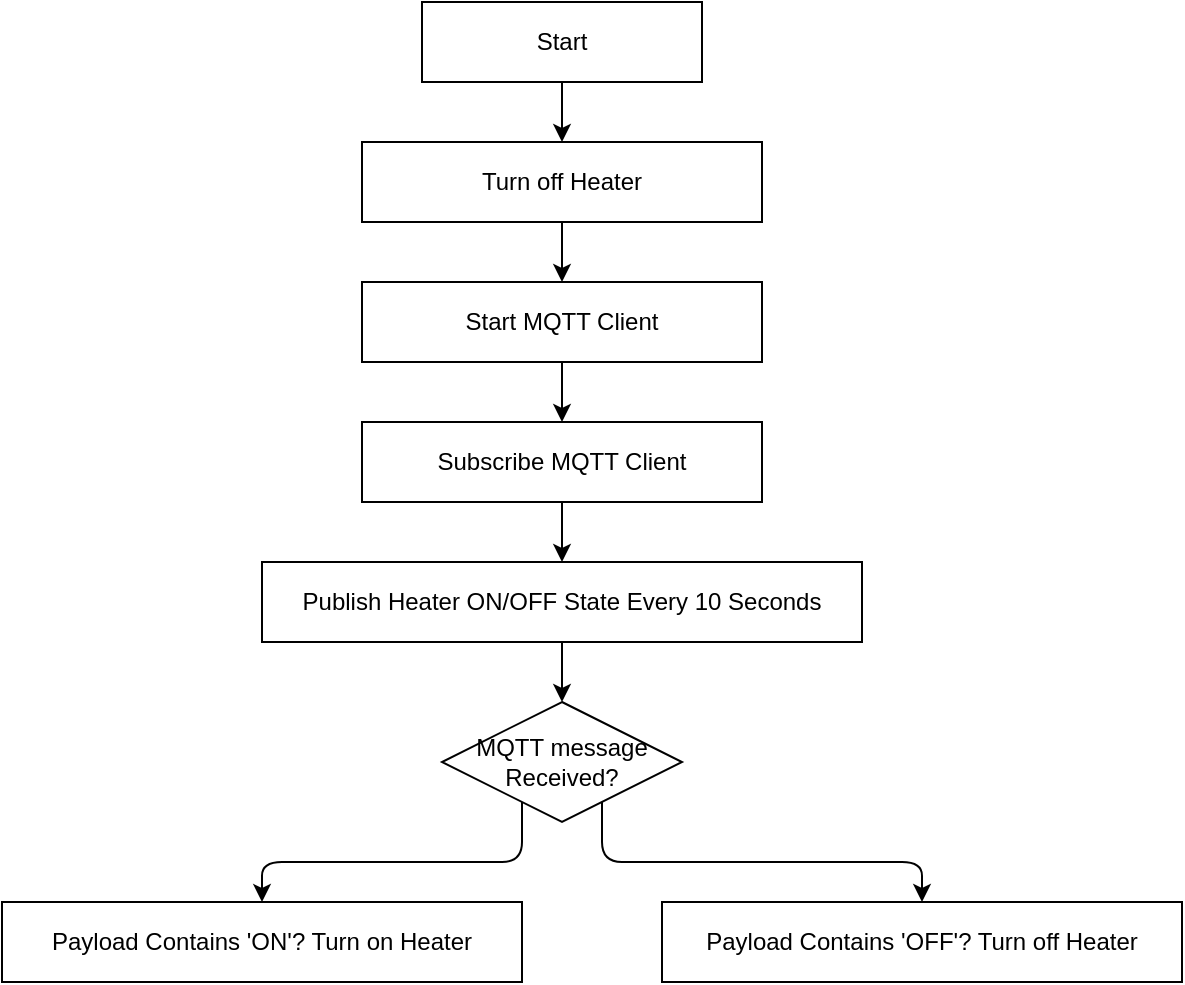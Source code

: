 <mxfile>
    <diagram id="gfsjyotSuYhGH82hJffG" name="heater">
        <mxGraphModel dx="175" dy="446" grid="1" gridSize="10" guides="1" tooltips="1" connect="1" arrows="1" fold="1" page="1" pageScale="1" pageWidth="850" pageHeight="1100" background="#ffffff" math="0" shadow="0">
            <root>
                <mxCell id="0"/>
                <mxCell id="1" parent="0"/>
                <mxCell id="2" value="Start" style="rounded=0;whiteSpace=wrap;html=1;" parent="1" vertex="1">
                    <mxGeometry x="280" y="50" width="140" height="40" as="geometry"/>
                </mxCell>
                <mxCell id="3" value="Turn off Heater" style="rounded=0;whiteSpace=wrap;html=1;" parent="1" vertex="1">
                    <mxGeometry x="250" y="120" width="200" height="40" as="geometry"/>
                </mxCell>
                <mxCell id="4" style="edgeStyle=orthogonalEdgeStyle;rounded=1;exitX=0.5;exitY=1;entryX=0.5;entryY=0;" parent="1" source="2" target="3" edge="1">
                    <mxGeometry relative="1" as="geometry"/>
                </mxCell>
                <mxCell id="5" value="Start MQTT Client" style="rounded=0;whiteSpace=wrap;html=1;" parent="1" vertex="1">
                    <mxGeometry x="250" y="190" width="200" height="40" as="geometry"/>
                </mxCell>
                <mxCell id="6" style="edgeStyle=orthogonalEdgeStyle;rounded=1;exitX=0.5;exitY=1;entryX=0.5;entryY=0;" parent="1" source="3" target="5" edge="1">
                    <mxGeometry relative="1" as="geometry"/>
                </mxCell>
                <mxCell id="7" value="Subscribe MQTT Client" style="rounded=0;whiteSpace=wrap;html=1;" parent="1" vertex="1">
                    <mxGeometry x="250" y="260" width="200" height="40" as="geometry"/>
                </mxCell>
                <mxCell id="8" style="edgeStyle=orthogonalEdgeStyle;rounded=1;exitX=0.5;exitY=1;entryX=0.5;entryY=0;" parent="1" source="5" target="7" edge="1">
                    <mxGeometry relative="1" as="geometry"/>
                </mxCell>
                <mxCell id="9" value="Publish Heater ON/OFF State Every 10 Seconds" style="rounded=0;whiteSpace=wrap;html=1;" parent="1" vertex="1">
                    <mxGeometry x="200" y="330" width="300" height="40" as="geometry"/>
                </mxCell>
                <mxCell id="10" style="edgeStyle=orthogonalEdgeStyle;rounded=1;exitX=0.5;exitY=1;entryX=0.5;entryY=0;" parent="1" source="7" target="9" edge="1">
                    <mxGeometry relative="1" as="geometry"/>
                </mxCell>
                <mxCell id="11" value="MQTT message Received?" style="rhombus;whiteSpace=wrap;html=1;" parent="1" vertex="1">
                    <mxGeometry x="290" y="400" width="120" height="60" as="geometry"/>
                </mxCell>
                <mxCell id="12" style="edgeStyle=orthogonalEdgeStyle;rounded=1;exitX=0.5;exitY=1;entryX=0.5;entryY=0;" parent="1" source="9" target="11" edge="1">
                    <mxGeometry relative="1" as="geometry"/>
                </mxCell>
                <mxCell id="13" value="Payload Contains &#39;ON&#39;? Turn on Heater" style="rounded=0;whiteSpace=wrap;html=1;" parent="1" vertex="1">
                    <mxGeometry x="70" y="500" width="260" height="40" as="geometry"/>
                </mxCell>
                <mxCell id="14" style="edgeStyle=orthogonalEdgeStyle;rounded=1;exitX=0.25;exitY=1;entryX=0.5;entryY=0;" parent="1" source="11" target="13" edge="1">
                    <mxGeometry relative="1" as="geometry"/>
                </mxCell>
                <mxCell id="15" value="Payload Contains &#39;OFF&#39;? Turn off Heater" style="rounded=0;whiteSpace=wrap;html=1;" parent="1" vertex="1">
                    <mxGeometry x="400" y="500" width="260" height="40" as="geometry"/>
                </mxCell>
                <mxCell id="16" style="edgeStyle=orthogonalEdgeStyle;rounded=1;exitX=0.75;exitY=1;entryX=0.5;entryY=0;" parent="1" source="11" target="15" edge="1">
                    <mxGeometry relative="1" as="geometry"/>
                </mxCell>
            </root>
        </mxGraphModel>
    </diagram>
</mxfile>